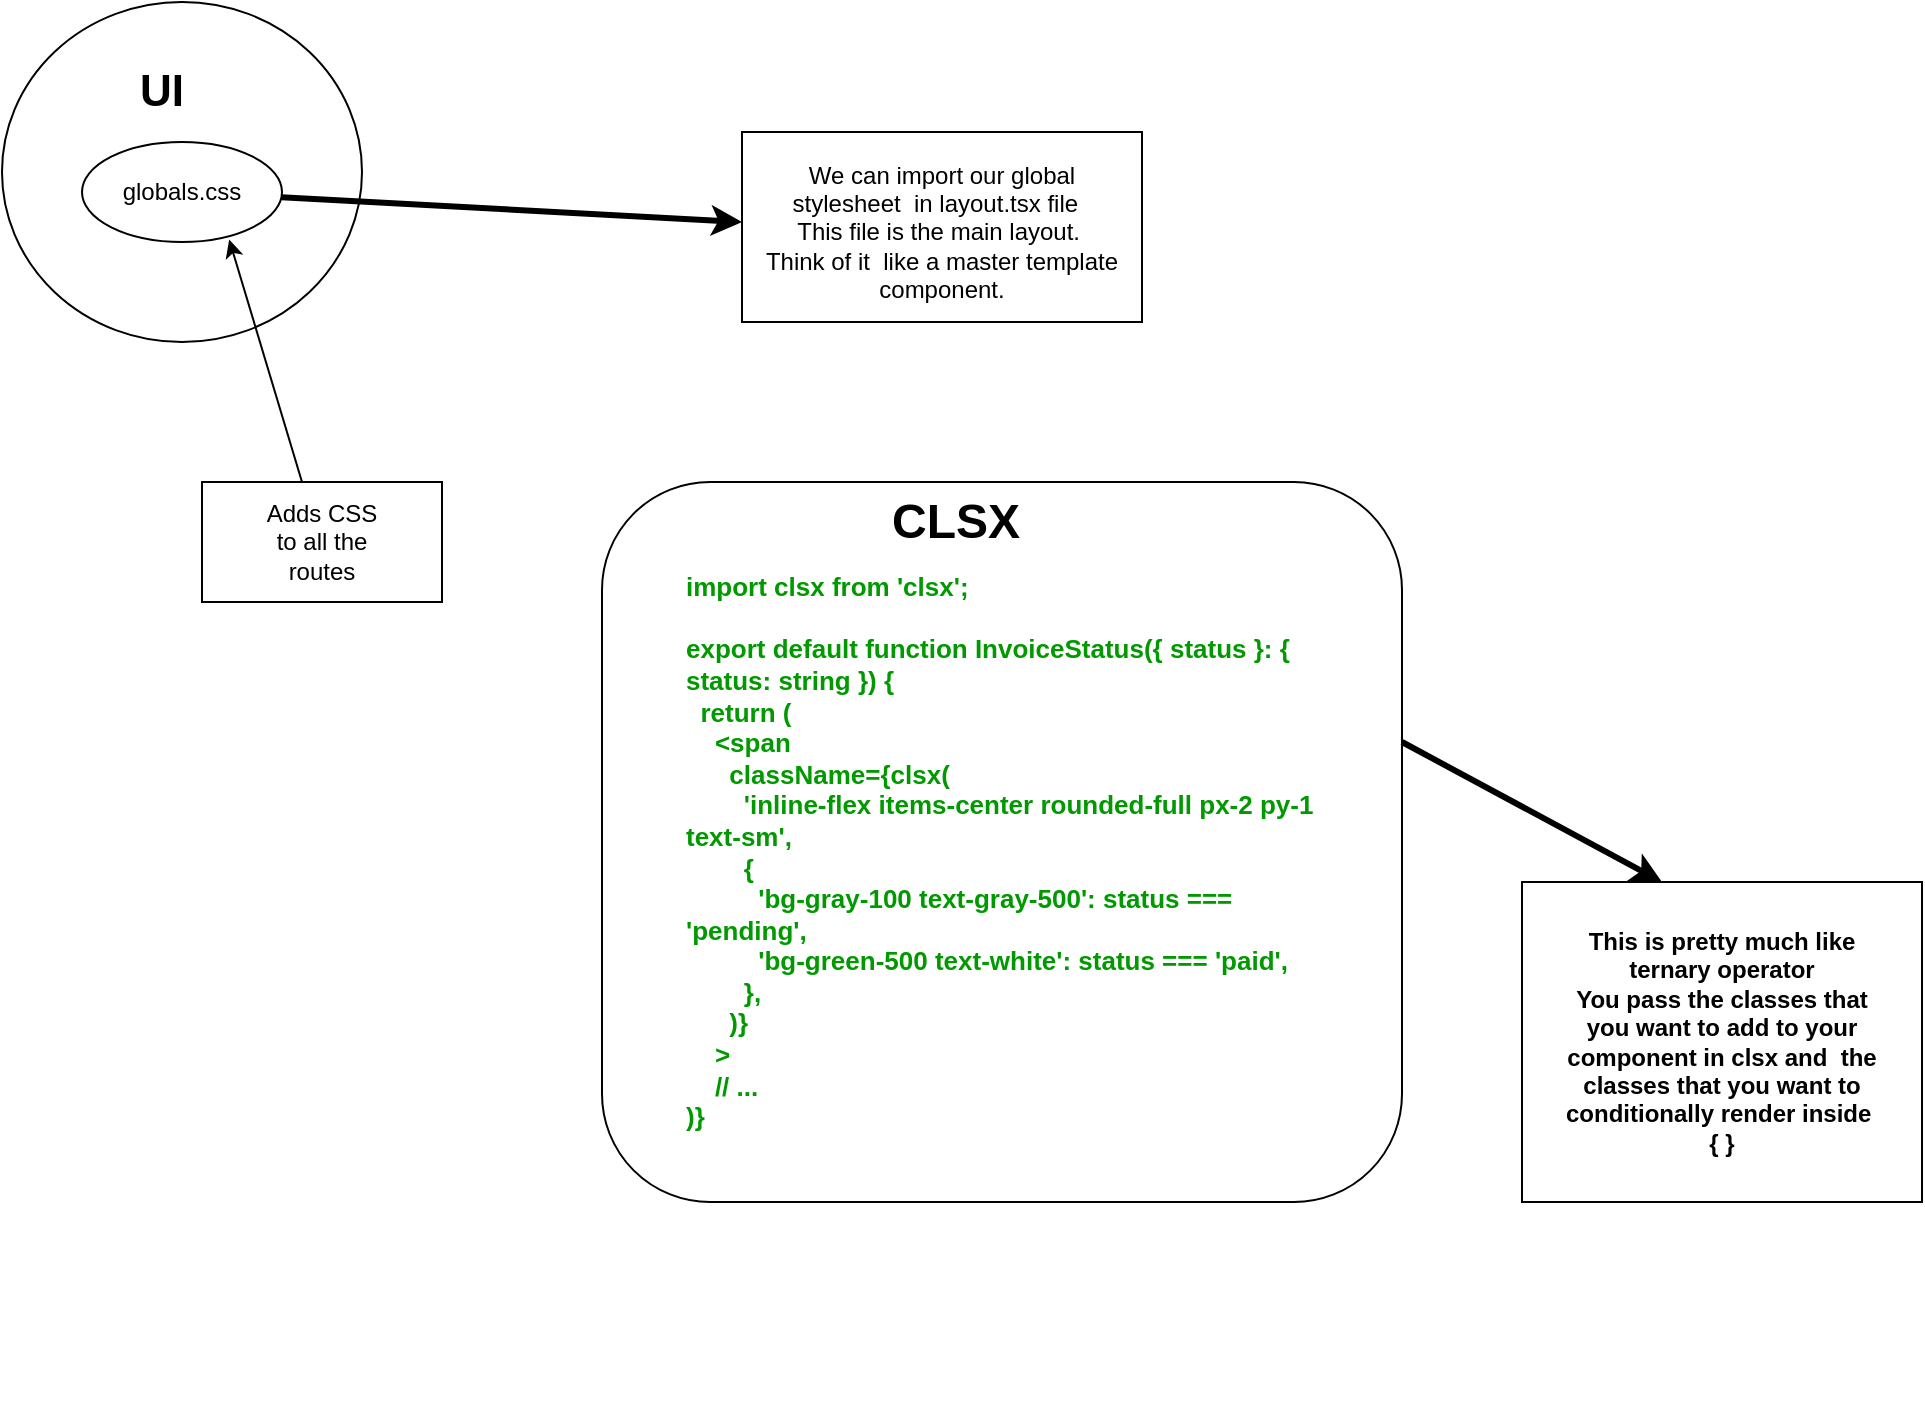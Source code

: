 <mxfile version="22.1.17" type="github">
  <diagram name="Page-1" id="Kl8zq_yiNeuqoVnLQ3NV">
    <mxGraphModel dx="1009" dy="542" grid="1" gridSize="10" guides="1" tooltips="1" connect="1" arrows="1" fold="1" page="1" pageScale="1" pageWidth="850" pageHeight="1100" math="0" shadow="0">
      <root>
        <mxCell id="0" />
        <mxCell id="1" parent="0" />
        <mxCell id="aWtjc3sNvvwIV8ZQqvRP-10" value="" style="rounded=0;whiteSpace=wrap;html=1;" vertex="1" parent="1">
          <mxGeometry x="440" y="125" width="200" height="95" as="geometry" />
        </mxCell>
        <mxCell id="aWtjc3sNvvwIV8ZQqvRP-1" value="" style="ellipse;whiteSpace=wrap;html=1;" vertex="1" parent="1">
          <mxGeometry x="70" y="60" width="180" height="170" as="geometry" />
        </mxCell>
        <mxCell id="aWtjc3sNvvwIV8ZQqvRP-2" value="&lt;font style=&quot;font-size: 22px;&quot;&gt;&lt;b&gt;UI&lt;/b&gt;&lt;/font&gt;" style="text;html=1;strokeColor=none;fillColor=none;align=center;verticalAlign=middle;whiteSpace=wrap;rounded=0;" vertex="1" parent="1">
          <mxGeometry x="120" y="90" width="60" height="30" as="geometry" />
        </mxCell>
        <mxCell id="aWtjc3sNvvwIV8ZQqvRP-4" value="" style="ellipse;whiteSpace=wrap;html=1;" vertex="1" parent="1">
          <mxGeometry x="110" y="130" width="100" height="50" as="geometry" />
        </mxCell>
        <mxCell id="aWtjc3sNvvwIV8ZQqvRP-3" value="globals.css" style="text;html=1;strokeColor=none;fillColor=none;align=center;verticalAlign=middle;whiteSpace=wrap;rounded=0;" vertex="1" parent="1">
          <mxGeometry x="130" y="140" width="60" height="30" as="geometry" />
        </mxCell>
        <mxCell id="aWtjc3sNvvwIV8ZQqvRP-5" value="" style="endArrow=classic;html=1;rounded=0;entryX=0.736;entryY=0.976;entryDx=0;entryDy=0;entryPerimeter=0;" edge="1" parent="1" target="aWtjc3sNvvwIV8ZQqvRP-4">
          <mxGeometry width="50" height="50" relative="1" as="geometry">
            <mxPoint x="220" y="300" as="sourcePoint" />
            <mxPoint x="450" y="260" as="targetPoint" />
          </mxGeometry>
        </mxCell>
        <mxCell id="aWtjc3sNvvwIV8ZQqvRP-7" value="" style="rounded=0;whiteSpace=wrap;html=1;" vertex="1" parent="1">
          <mxGeometry x="170" y="300" width="120" height="60" as="geometry" />
        </mxCell>
        <mxCell id="aWtjc3sNvvwIV8ZQqvRP-6" value="Adds CSS to all the routes" style="text;html=1;strokeColor=none;fillColor=none;align=center;verticalAlign=middle;whiteSpace=wrap;rounded=0;" vertex="1" parent="1">
          <mxGeometry x="200" y="315" width="60" height="30" as="geometry" />
        </mxCell>
        <mxCell id="aWtjc3sNvvwIV8ZQqvRP-8" value="" style="endArrow=classic;html=1;rounded=0;strokeWidth=3;" edge="1" parent="1" source="aWtjc3sNvvwIV8ZQqvRP-4">
          <mxGeometry width="50" height="50" relative="1" as="geometry">
            <mxPoint x="400" y="310" as="sourcePoint" />
            <mxPoint x="440" y="170" as="targetPoint" />
          </mxGeometry>
        </mxCell>
        <mxCell id="aWtjc3sNvvwIV8ZQqvRP-9" value="We can import our global stylesheet&amp;nbsp; in layout.tsx file&amp;nbsp;&amp;nbsp;&lt;br&gt;This file is the main layout.&amp;nbsp;&lt;br&gt;Think of it&amp;nbsp; like a master template component." style="text;html=1;strokeColor=none;fillColor=none;align=center;verticalAlign=middle;whiteSpace=wrap;rounded=0;" vertex="1" parent="1">
          <mxGeometry x="450" y="160" width="180" height="30" as="geometry" />
        </mxCell>
        <mxCell id="aWtjc3sNvvwIV8ZQqvRP-12" value="" style="rounded=1;whiteSpace=wrap;html=1;" vertex="1" parent="1">
          <mxGeometry x="370" y="300" width="400" height="360" as="geometry" />
        </mxCell>
        <mxCell id="aWtjc3sNvvwIV8ZQqvRP-13" value="&lt;h1&gt;&lt;span style=&quot;background-color: initial;&quot;&gt;CLSX&lt;/span&gt;&lt;br&gt;&lt;/h1&gt;&lt;div&gt;&lt;span style=&quot;background-color: initial;&quot;&gt;&lt;br&gt;&lt;/span&gt;&lt;/div&gt;" style="text;html=1;strokeColor=none;fillColor=none;spacing=5;spacingTop=-20;whiteSpace=wrap;overflow=hidden;rounded=0;" vertex="1" parent="1">
          <mxGeometry x="510" y="300" width="400" height="180" as="geometry" />
        </mxCell>
        <mxCell id="aWtjc3sNvvwIV8ZQqvRP-15" value="&lt;div style=&quot;font-size: 13px;&quot;&gt;&lt;b&gt;&lt;font color=&quot;#009900&quot; style=&quot;font-size: 13px;&quot;&gt;import clsx from &#39;clsx&#39;;&lt;/font&gt;&lt;/b&gt;&lt;/div&gt;&lt;div style=&quot;font-size: 13px;&quot;&gt;&lt;b&gt;&lt;font color=&quot;#009900&quot; style=&quot;font-size: 13px;&quot;&gt;&amp;nbsp;&lt;/font&gt;&lt;/b&gt;&lt;/div&gt;&lt;div style=&quot;font-size: 13px;&quot;&gt;&lt;b&gt;&lt;font color=&quot;#009900&quot; style=&quot;font-size: 13px;&quot;&gt;export default function InvoiceStatus({ status }: { status: string }) {&lt;/font&gt;&lt;/b&gt;&lt;/div&gt;&lt;div style=&quot;font-size: 13px;&quot;&gt;&lt;b&gt;&lt;font color=&quot;#009900&quot; style=&quot;font-size: 13px;&quot;&gt;&amp;nbsp; return (&lt;/font&gt;&lt;/b&gt;&lt;/div&gt;&lt;div style=&quot;font-size: 13px;&quot;&gt;&lt;b&gt;&lt;font color=&quot;#009900&quot; style=&quot;font-size: 13px;&quot;&gt;&amp;nbsp; &amp;nbsp; &amp;lt;span&lt;/font&gt;&lt;/b&gt;&lt;/div&gt;&lt;div style=&quot;font-size: 13px;&quot;&gt;&lt;b&gt;&lt;font color=&quot;#009900&quot; style=&quot;font-size: 13px;&quot;&gt;&amp;nbsp; &amp;nbsp; &amp;nbsp; className={clsx(&lt;/font&gt;&lt;/b&gt;&lt;/div&gt;&lt;div style=&quot;font-size: 13px;&quot;&gt;&lt;b&gt;&lt;font color=&quot;#009900&quot; style=&quot;font-size: 13px;&quot;&gt;&amp;nbsp; &amp;nbsp; &amp;nbsp; &amp;nbsp; &#39;inline-flex items-center rounded-full px-2 py-1 text-sm&#39;,&lt;/font&gt;&lt;/b&gt;&lt;/div&gt;&lt;div style=&quot;font-size: 13px;&quot;&gt;&lt;b&gt;&lt;font color=&quot;#009900&quot; style=&quot;font-size: 13px;&quot;&gt;&amp;nbsp; &amp;nbsp; &amp;nbsp; &amp;nbsp; {&lt;/font&gt;&lt;/b&gt;&lt;/div&gt;&lt;div style=&quot;font-size: 13px;&quot;&gt;&lt;b&gt;&lt;font color=&quot;#009900&quot; style=&quot;font-size: 13px;&quot;&gt;&amp;nbsp; &amp;nbsp; &amp;nbsp; &amp;nbsp; &amp;nbsp; &#39;bg-gray-100 text-gray-500&#39;: status === &#39;pending&#39;,&lt;/font&gt;&lt;/b&gt;&lt;/div&gt;&lt;div style=&quot;font-size: 13px;&quot;&gt;&lt;b&gt;&lt;font color=&quot;#009900&quot; style=&quot;font-size: 13px;&quot;&gt;&amp;nbsp; &amp;nbsp; &amp;nbsp; &amp;nbsp; &amp;nbsp; &#39;bg-green-500 text-white&#39;: status === &#39;paid&#39;,&lt;/font&gt;&lt;/b&gt;&lt;/div&gt;&lt;div style=&quot;font-size: 13px;&quot;&gt;&lt;b&gt;&lt;font color=&quot;#009900&quot; style=&quot;font-size: 13px;&quot;&gt;&amp;nbsp; &amp;nbsp; &amp;nbsp; &amp;nbsp; },&lt;/font&gt;&lt;/b&gt;&lt;/div&gt;&lt;div style=&quot;font-size: 13px;&quot;&gt;&lt;b&gt;&lt;font color=&quot;#009900&quot; style=&quot;font-size: 13px;&quot;&gt;&amp;nbsp; &amp;nbsp; &amp;nbsp; )}&lt;/font&gt;&lt;/b&gt;&lt;/div&gt;&lt;div style=&quot;font-size: 13px;&quot;&gt;&lt;b&gt;&lt;font color=&quot;#009900&quot; style=&quot;font-size: 13px;&quot;&gt;&amp;nbsp; &amp;nbsp; &amp;gt;&lt;/font&gt;&lt;/b&gt;&lt;/div&gt;&lt;div style=&quot;font-size: 13px;&quot;&gt;&lt;b&gt;&lt;font color=&quot;#009900&quot; style=&quot;font-size: 13px;&quot;&gt;&amp;nbsp; &amp;nbsp; // ...&lt;/font&gt;&lt;/b&gt;&lt;/div&gt;&lt;div style=&quot;font-size: 13px;&quot;&gt;&lt;b&gt;&lt;font color=&quot;#009900&quot; style=&quot;font-size: 13px;&quot;&gt;)}&lt;/font&gt;&lt;/b&gt;&lt;/div&gt;" style="text;html=1;strokeColor=none;fillColor=none;align=left;verticalAlign=middle;whiteSpace=wrap;rounded=0;" vertex="1" parent="1">
          <mxGeometry x="410" y="210" width="335" height="550" as="geometry" />
        </mxCell>
        <mxCell id="aWtjc3sNvvwIV8ZQqvRP-18" value="" style="rounded=0;whiteSpace=wrap;html=1;" vertex="1" parent="1">
          <mxGeometry x="830" y="500" width="200" height="160" as="geometry" />
        </mxCell>
        <mxCell id="aWtjc3sNvvwIV8ZQqvRP-17" value="&lt;b&gt;This is pretty much like ternary operator&lt;br&gt;You pass the classes that you want to add to your component in clsx and&amp;nbsp; the classes that you want to conditionally render inside&amp;nbsp;&lt;br&gt;{ }&lt;/b&gt;" style="text;html=1;strokeColor=none;fillColor=none;align=center;verticalAlign=middle;whiteSpace=wrap;rounded=0;" vertex="1" parent="1">
          <mxGeometry x="850" y="510" width="160" height="140" as="geometry" />
        </mxCell>
        <mxCell id="aWtjc3sNvvwIV8ZQqvRP-16" value="" style="endArrow=classic;html=1;rounded=0;strokeWidth=3;" edge="1" parent="1">
          <mxGeometry width="50" height="50" relative="1" as="geometry">
            <mxPoint x="770" y="430" as="sourcePoint" />
            <mxPoint x="900" y="500" as="targetPoint" />
          </mxGeometry>
        </mxCell>
      </root>
    </mxGraphModel>
  </diagram>
</mxfile>
